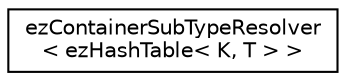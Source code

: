 digraph "Graphical Class Hierarchy"
{
 // LATEX_PDF_SIZE
  edge [fontname="Helvetica",fontsize="10",labelfontname="Helvetica",labelfontsize="10"];
  node [fontname="Helvetica",fontsize="10",shape=record];
  rankdir="LR";
  Node0 [label="ezContainerSubTypeResolver\l\< ezHashTable\< K, T \> \>",height=0.2,width=0.4,color="black", fillcolor="white", style="filled",URL="$d7/d53/structez_container_sub_type_resolver_3_01ez_hash_table_3_01_k_00_01_t_01_4_01_4.htm",tooltip=" "];
}
